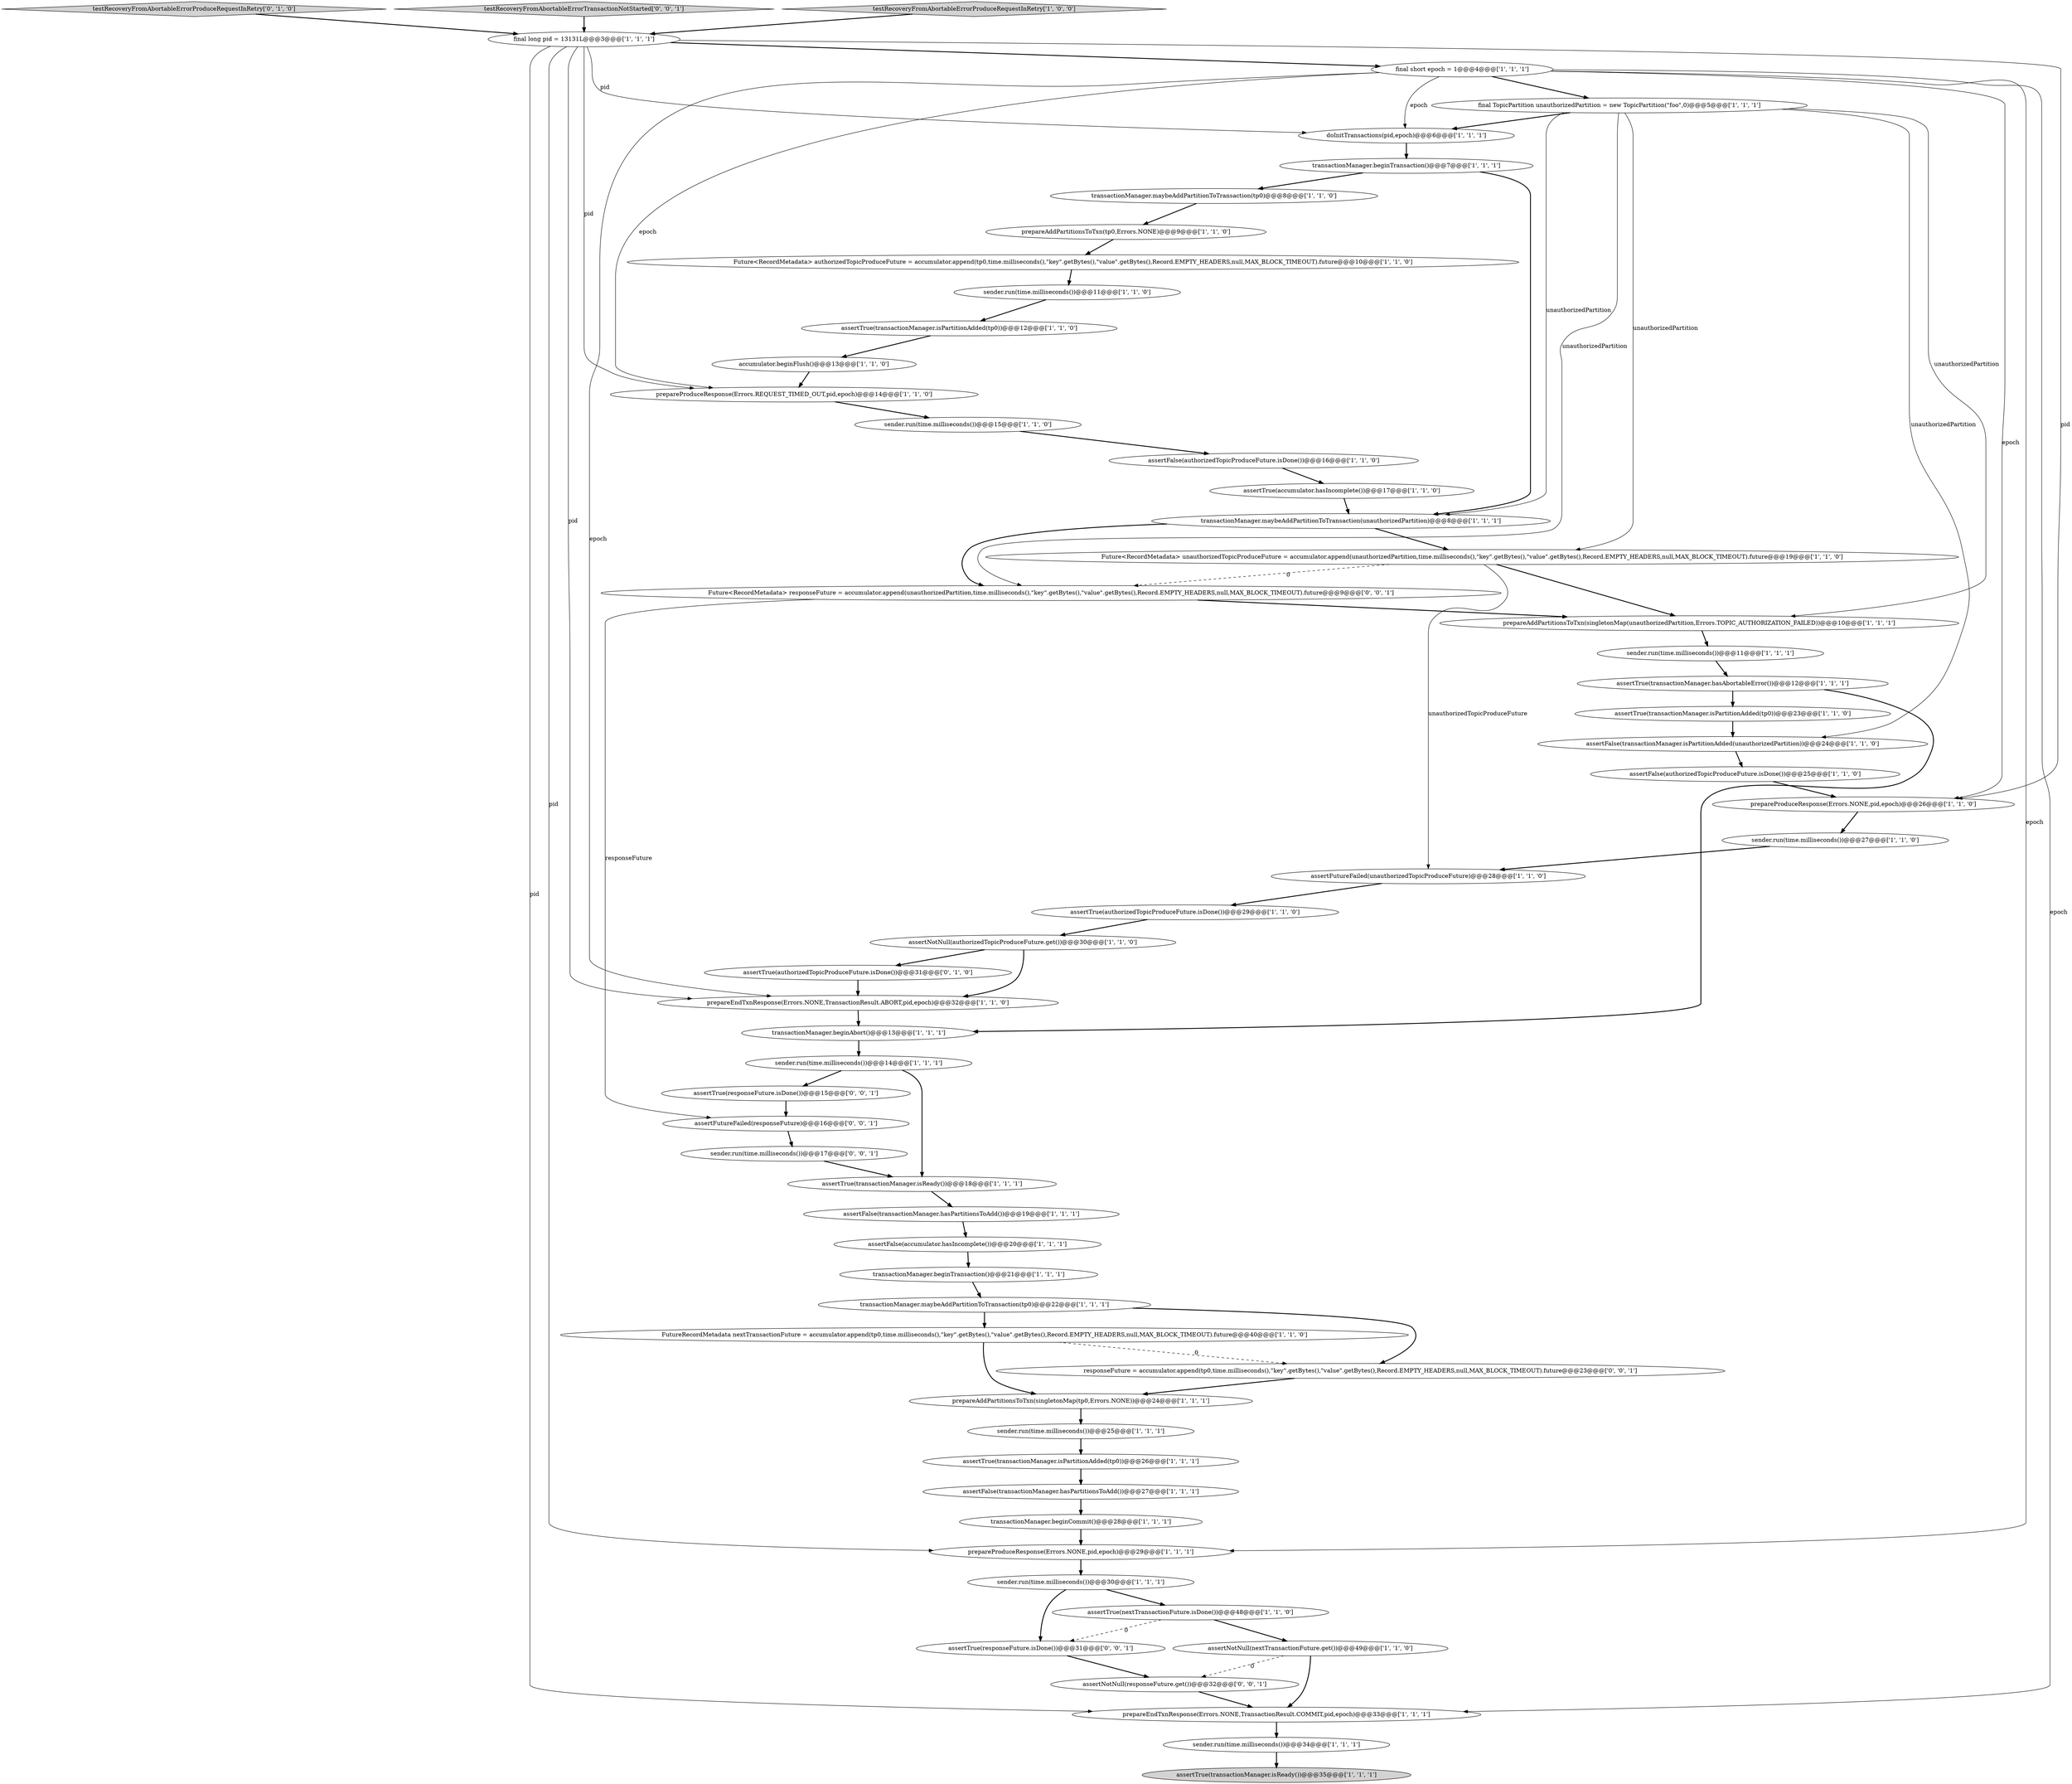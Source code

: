 digraph {
39 [style = filled, label = "sender.run(time.milliseconds())@@@27@@@['1', '1', '0']", fillcolor = white, shape = ellipse image = "AAA0AAABBB1BBB"];
32 [style = filled, label = "accumulator.beginFlush()@@@13@@@['1', '1', '0']", fillcolor = white, shape = ellipse image = "AAA0AAABBB1BBB"];
28 [style = filled, label = "sender.run(time.milliseconds())@@@15@@@['1', '1', '0']", fillcolor = white, shape = ellipse image = "AAA0AAABBB1BBB"];
50 [style = filled, label = "testRecoveryFromAbortableErrorProduceRequestInRetry['0', '1', '0']", fillcolor = lightgray, shape = diamond image = "AAA0AAABBB2BBB"];
5 [style = filled, label = "assertFalse(transactionManager.hasPartitionsToAdd())@@@27@@@['1', '1', '1']", fillcolor = white, shape = ellipse image = "AAA0AAABBB1BBB"];
23 [style = filled, label = "final long pid = 13131L@@@3@@@['1', '1', '1']", fillcolor = white, shape = ellipse image = "AAA0AAABBB1BBB"];
2 [style = filled, label = "sender.run(time.milliseconds())@@@11@@@['1', '1', '0']", fillcolor = white, shape = ellipse image = "AAA0AAABBB1BBB"];
25 [style = filled, label = "assertTrue(transactionManager.isPartitionAdded(tp0))@@@12@@@['1', '1', '0']", fillcolor = white, shape = ellipse image = "AAA0AAABBB1BBB"];
49 [style = filled, label = "sender.run(time.milliseconds())@@@34@@@['1', '1', '1']", fillcolor = white, shape = ellipse image = "AAA0AAABBB1BBB"];
53 [style = filled, label = "testRecoveryFromAbortableErrorTransactionNotStarted['0', '0', '1']", fillcolor = lightgray, shape = diamond image = "AAA0AAABBB3BBB"];
14 [style = filled, label = "prepareProduceResponse(Errors.REQUEST_TIMED_OUT,pid,epoch)@@@14@@@['1', '1', '0']", fillcolor = white, shape = ellipse image = "AAA0AAABBB1BBB"];
4 [style = filled, label = "transactionManager.maybeAddPartitionToTransaction(tp0)@@@8@@@['1', '1', '0']", fillcolor = white, shape = ellipse image = "AAA0AAABBB1BBB"];
51 [style = filled, label = "assertTrue(authorizedTopicProduceFuture.isDone())@@@31@@@['0', '1', '0']", fillcolor = white, shape = ellipse image = "AAA1AAABBB2BBB"];
44 [style = filled, label = "prepareEndTxnResponse(Errors.NONE,TransactionResult.COMMIT,pid,epoch)@@@33@@@['1', '1', '1']", fillcolor = white, shape = ellipse image = "AAA0AAABBB1BBB"];
7 [style = filled, label = "Future<RecordMetadata> authorizedTopicProduceFuture = accumulator.append(tp0,time.milliseconds(),\"key\".getBytes(),\"value\".getBytes(),Record.EMPTY_HEADERS,null,MAX_BLOCK_TIMEOUT).future@@@10@@@['1', '1', '0']", fillcolor = white, shape = ellipse image = "AAA0AAABBB1BBB"];
13 [style = filled, label = "assertTrue(authorizedTopicProduceFuture.isDone())@@@29@@@['1', '1', '0']", fillcolor = white, shape = ellipse image = "AAA0AAABBB1BBB"];
21 [style = filled, label = "doInitTransactions(pid,epoch)@@@6@@@['1', '1', '1']", fillcolor = white, shape = ellipse image = "AAA0AAABBB1BBB"];
33 [style = filled, label = "assertNotNull(authorizedTopicProduceFuture.get())@@@30@@@['1', '1', '0']", fillcolor = white, shape = ellipse image = "AAA0AAABBB1BBB"];
37 [style = filled, label = "assertFalse(transactionManager.hasPartitionsToAdd())@@@19@@@['1', '1', '1']", fillcolor = white, shape = ellipse image = "AAA0AAABBB1BBB"];
40 [style = filled, label = "assertTrue(transactionManager.isPartitionAdded(tp0))@@@26@@@['1', '1', '1']", fillcolor = white, shape = ellipse image = "AAA0AAABBB1BBB"];
20 [style = filled, label = "assertFutureFailed(unauthorizedTopicProduceFuture)@@@28@@@['1', '1', '0']", fillcolor = white, shape = ellipse image = "AAA0AAABBB1BBB"];
19 [style = filled, label = "FutureRecordMetadata nextTransactionFuture = accumulator.append(tp0,time.milliseconds(),\"key\".getBytes(),\"value\".getBytes(),Record.EMPTY_HEADERS,null,MAX_BLOCK_TIMEOUT).future@@@40@@@['1', '1', '0']", fillcolor = white, shape = ellipse image = "AAA0AAABBB1BBB"];
34 [style = filled, label = "prepareAddPartitionsToTxn(tp0,Errors.NONE)@@@9@@@['1', '1', '0']", fillcolor = white, shape = ellipse image = "AAA0AAABBB1BBB"];
31 [style = filled, label = "assertFalse(authorizedTopicProduceFuture.isDone())@@@16@@@['1', '1', '0']", fillcolor = white, shape = ellipse image = "AAA0AAABBB1BBB"];
9 [style = filled, label = "assertTrue(transactionManager.isPartitionAdded(tp0))@@@23@@@['1', '1', '0']", fillcolor = white, shape = ellipse image = "AAA0AAABBB1BBB"];
16 [style = filled, label = "assertFalse(accumulator.hasIncomplete())@@@20@@@['1', '1', '1']", fillcolor = white, shape = ellipse image = "AAA0AAABBB1BBB"];
27 [style = filled, label = "sender.run(time.milliseconds())@@@11@@@['1', '1', '1']", fillcolor = white, shape = ellipse image = "AAA0AAABBB1BBB"];
24 [style = filled, label = "sender.run(time.milliseconds())@@@25@@@['1', '1', '1']", fillcolor = white, shape = ellipse image = "AAA0AAABBB1BBB"];
30 [style = filled, label = "sender.run(time.milliseconds())@@@30@@@['1', '1', '1']", fillcolor = white, shape = ellipse image = "AAA0AAABBB1BBB"];
46 [style = filled, label = "transactionManager.beginAbort()@@@13@@@['1', '1', '1']", fillcolor = white, shape = ellipse image = "AAA0AAABBB1BBB"];
58 [style = filled, label = "assertFutureFailed(responseFuture)@@@16@@@['0', '0', '1']", fillcolor = white, shape = ellipse image = "AAA0AAABBB3BBB"];
6 [style = filled, label = "assertTrue(transactionManager.isReady())@@@18@@@['1', '1', '1']", fillcolor = white, shape = ellipse image = "AAA0AAABBB1BBB"];
17 [style = filled, label = "assertNotNull(nextTransactionFuture.get())@@@49@@@['1', '1', '0']", fillcolor = white, shape = ellipse image = "AAA0AAABBB1BBB"];
0 [style = filled, label = "sender.run(time.milliseconds())@@@14@@@['1', '1', '1']", fillcolor = white, shape = ellipse image = "AAA0AAABBB1BBB"];
38 [style = filled, label = "Future<RecordMetadata> unauthorizedTopicProduceFuture = accumulator.append(unauthorizedPartition,time.milliseconds(),\"key\".getBytes(),\"value\".getBytes(),Record.EMPTY_HEADERS,null,MAX_BLOCK_TIMEOUT).future@@@19@@@['1', '1', '0']", fillcolor = white, shape = ellipse image = "AAA0AAABBB1BBB"];
29 [style = filled, label = "prepareEndTxnResponse(Errors.NONE,TransactionResult.ABORT,pid,epoch)@@@32@@@['1', '1', '0']", fillcolor = white, shape = ellipse image = "AAA0AAABBB1BBB"];
59 [style = filled, label = "assertNotNull(responseFuture.get())@@@32@@@['0', '0', '1']", fillcolor = white, shape = ellipse image = "AAA0AAABBB3BBB"];
57 [style = filled, label = "sender.run(time.milliseconds())@@@17@@@['0', '0', '1']", fillcolor = white, shape = ellipse image = "AAA0AAABBB3BBB"];
56 [style = filled, label = "assertTrue(responseFuture.isDone())@@@15@@@['0', '0', '1']", fillcolor = white, shape = ellipse image = "AAA0AAABBB3BBB"];
11 [style = filled, label = "assertFalse(authorizedTopicProduceFuture.isDone())@@@25@@@['1', '1', '0']", fillcolor = white, shape = ellipse image = "AAA0AAABBB1BBB"];
3 [style = filled, label = "prepareProduceResponse(Errors.NONE,pid,epoch)@@@26@@@['1', '1', '0']", fillcolor = white, shape = ellipse image = "AAA0AAABBB1BBB"];
8 [style = filled, label = "assertTrue(transactionManager.isReady())@@@35@@@['1', '1', '1']", fillcolor = lightgray, shape = ellipse image = "AAA0AAABBB1BBB"];
15 [style = filled, label = "final TopicPartition unauthorizedPartition = new TopicPartition(\"foo\",0)@@@5@@@['1', '1', '1']", fillcolor = white, shape = ellipse image = "AAA0AAABBB1BBB"];
48 [style = filled, label = "testRecoveryFromAbortableErrorProduceRequestInRetry['1', '0', '0']", fillcolor = lightgray, shape = diamond image = "AAA0AAABBB1BBB"];
54 [style = filled, label = "responseFuture = accumulator.append(tp0,time.milliseconds(),\"key\".getBytes(),\"value\".getBytes(),Record.EMPTY_HEADERS,null,MAX_BLOCK_TIMEOUT).future@@@23@@@['0', '0', '1']", fillcolor = white, shape = ellipse image = "AAA0AAABBB3BBB"];
55 [style = filled, label = "Future<RecordMetadata> responseFuture = accumulator.append(unauthorizedPartition,time.milliseconds(),\"key\".getBytes(),\"value\".getBytes(),Record.EMPTY_HEADERS,null,MAX_BLOCK_TIMEOUT).future@@@9@@@['0', '0', '1']", fillcolor = white, shape = ellipse image = "AAA0AAABBB3BBB"];
1 [style = filled, label = "assertFalse(transactionManager.isPartitionAdded(unauthorizedPartition))@@@24@@@['1', '1', '0']", fillcolor = white, shape = ellipse image = "AAA0AAABBB1BBB"];
45 [style = filled, label = "assertTrue(transactionManager.hasAbortableError())@@@12@@@['1', '1', '1']", fillcolor = white, shape = ellipse image = "AAA0AAABBB1BBB"];
10 [style = filled, label = "transactionManager.beginTransaction()@@@7@@@['1', '1', '1']", fillcolor = white, shape = ellipse image = "AAA0AAABBB1BBB"];
41 [style = filled, label = "prepareProduceResponse(Errors.NONE,pid,epoch)@@@29@@@['1', '1', '1']", fillcolor = white, shape = ellipse image = "AAA0AAABBB1BBB"];
18 [style = filled, label = "prepareAddPartitionsToTxn(singletonMap(unauthorizedPartition,Errors.TOPIC_AUTHORIZATION_FAILED))@@@10@@@['1', '1', '1']", fillcolor = white, shape = ellipse image = "AAA0AAABBB1BBB"];
26 [style = filled, label = "transactionManager.maybeAddPartitionToTransaction(tp0)@@@22@@@['1', '1', '1']", fillcolor = white, shape = ellipse image = "AAA0AAABBB1BBB"];
36 [style = filled, label = "transactionManager.beginTransaction()@@@21@@@['1', '1', '1']", fillcolor = white, shape = ellipse image = "AAA0AAABBB1BBB"];
35 [style = filled, label = "assertTrue(accumulator.hasIncomplete())@@@17@@@['1', '1', '0']", fillcolor = white, shape = ellipse image = "AAA0AAABBB1BBB"];
42 [style = filled, label = "prepareAddPartitionsToTxn(singletonMap(tp0,Errors.NONE))@@@24@@@['1', '1', '1']", fillcolor = white, shape = ellipse image = "AAA0AAABBB1BBB"];
52 [style = filled, label = "assertTrue(responseFuture.isDone())@@@31@@@['0', '0', '1']", fillcolor = white, shape = ellipse image = "AAA0AAABBB3BBB"];
43 [style = filled, label = "assertTrue(nextTransactionFuture.isDone())@@@48@@@['1', '1', '0']", fillcolor = white, shape = ellipse image = "AAA0AAABBB1BBB"];
22 [style = filled, label = "transactionManager.maybeAddPartitionToTransaction(unauthorizedPartition)@@@8@@@['1', '1', '1']", fillcolor = white, shape = ellipse image = "AAA0AAABBB1BBB"];
47 [style = filled, label = "final short epoch = 1@@@4@@@['1', '1', '1']", fillcolor = white, shape = ellipse image = "AAA0AAABBB1BBB"];
12 [style = filled, label = "transactionManager.beginCommit()@@@28@@@['1', '1', '1']", fillcolor = white, shape = ellipse image = "AAA0AAABBB1BBB"];
47->14 [style = solid, label="epoch"];
47->29 [style = solid, label="epoch"];
56->58 [style = bold, label=""];
58->57 [style = bold, label=""];
30->43 [style = bold, label=""];
38->20 [style = solid, label="unauthorizedTopicProduceFuture"];
55->18 [style = bold, label=""];
6->37 [style = bold, label=""];
53->23 [style = bold, label=""];
23->41 [style = solid, label="pid"];
46->0 [style = bold, label=""];
1->11 [style = bold, label=""];
14->28 [style = bold, label=""];
30->52 [style = bold, label=""];
45->46 [style = bold, label=""];
38->55 [style = dashed, label="0"];
44->49 [style = bold, label=""];
43->17 [style = bold, label=""];
57->6 [style = bold, label=""];
23->47 [style = bold, label=""];
5->12 [style = bold, label=""];
47->44 [style = solid, label="epoch"];
35->22 [style = bold, label=""];
33->29 [style = bold, label=""];
37->16 [style = bold, label=""];
52->59 [style = bold, label=""];
26->54 [style = bold, label=""];
33->51 [style = bold, label=""];
41->30 [style = bold, label=""];
38->18 [style = bold, label=""];
15->21 [style = bold, label=""];
49->8 [style = bold, label=""];
26->19 [style = bold, label=""];
19->54 [style = dashed, label="0"];
10->4 [style = bold, label=""];
0->56 [style = bold, label=""];
12->41 [style = bold, label=""];
17->59 [style = dashed, label="0"];
18->27 [style = bold, label=""];
27->45 [style = bold, label=""];
19->42 [style = bold, label=""];
7->2 [style = bold, label=""];
0->6 [style = bold, label=""];
11->3 [style = bold, label=""];
22->38 [style = bold, label=""];
24->40 [style = bold, label=""];
4->34 [style = bold, label=""];
40->5 [style = bold, label=""];
42->24 [style = bold, label=""];
23->29 [style = solid, label="pid"];
34->7 [style = bold, label=""];
32->14 [style = bold, label=""];
22->55 [style = bold, label=""];
47->21 [style = solid, label="epoch"];
43->52 [style = dashed, label="0"];
21->10 [style = bold, label=""];
23->14 [style = solid, label="pid"];
10->22 [style = bold, label=""];
47->41 [style = solid, label="epoch"];
20->13 [style = bold, label=""];
17->44 [style = bold, label=""];
54->42 [style = bold, label=""];
59->44 [style = bold, label=""];
50->23 [style = bold, label=""];
15->38 [style = solid, label="unauthorizedPartition"];
28->31 [style = bold, label=""];
29->46 [style = bold, label=""];
15->18 [style = solid, label="unauthorizedPartition"];
25->32 [style = bold, label=""];
15->55 [style = solid, label="unauthorizedPartition"];
23->3 [style = solid, label="pid"];
39->20 [style = bold, label=""];
23->21 [style = solid, label="pid"];
45->9 [style = bold, label=""];
13->33 [style = bold, label=""];
16->36 [style = bold, label=""];
2->25 [style = bold, label=""];
47->15 [style = bold, label=""];
51->29 [style = bold, label=""];
31->35 [style = bold, label=""];
15->1 [style = solid, label="unauthorizedPartition"];
23->44 [style = solid, label="pid"];
36->26 [style = bold, label=""];
48->23 [style = bold, label=""];
55->58 [style = solid, label="responseFuture"];
47->3 [style = solid, label="epoch"];
15->22 [style = solid, label="unauthorizedPartition"];
9->1 [style = bold, label=""];
3->39 [style = bold, label=""];
}
